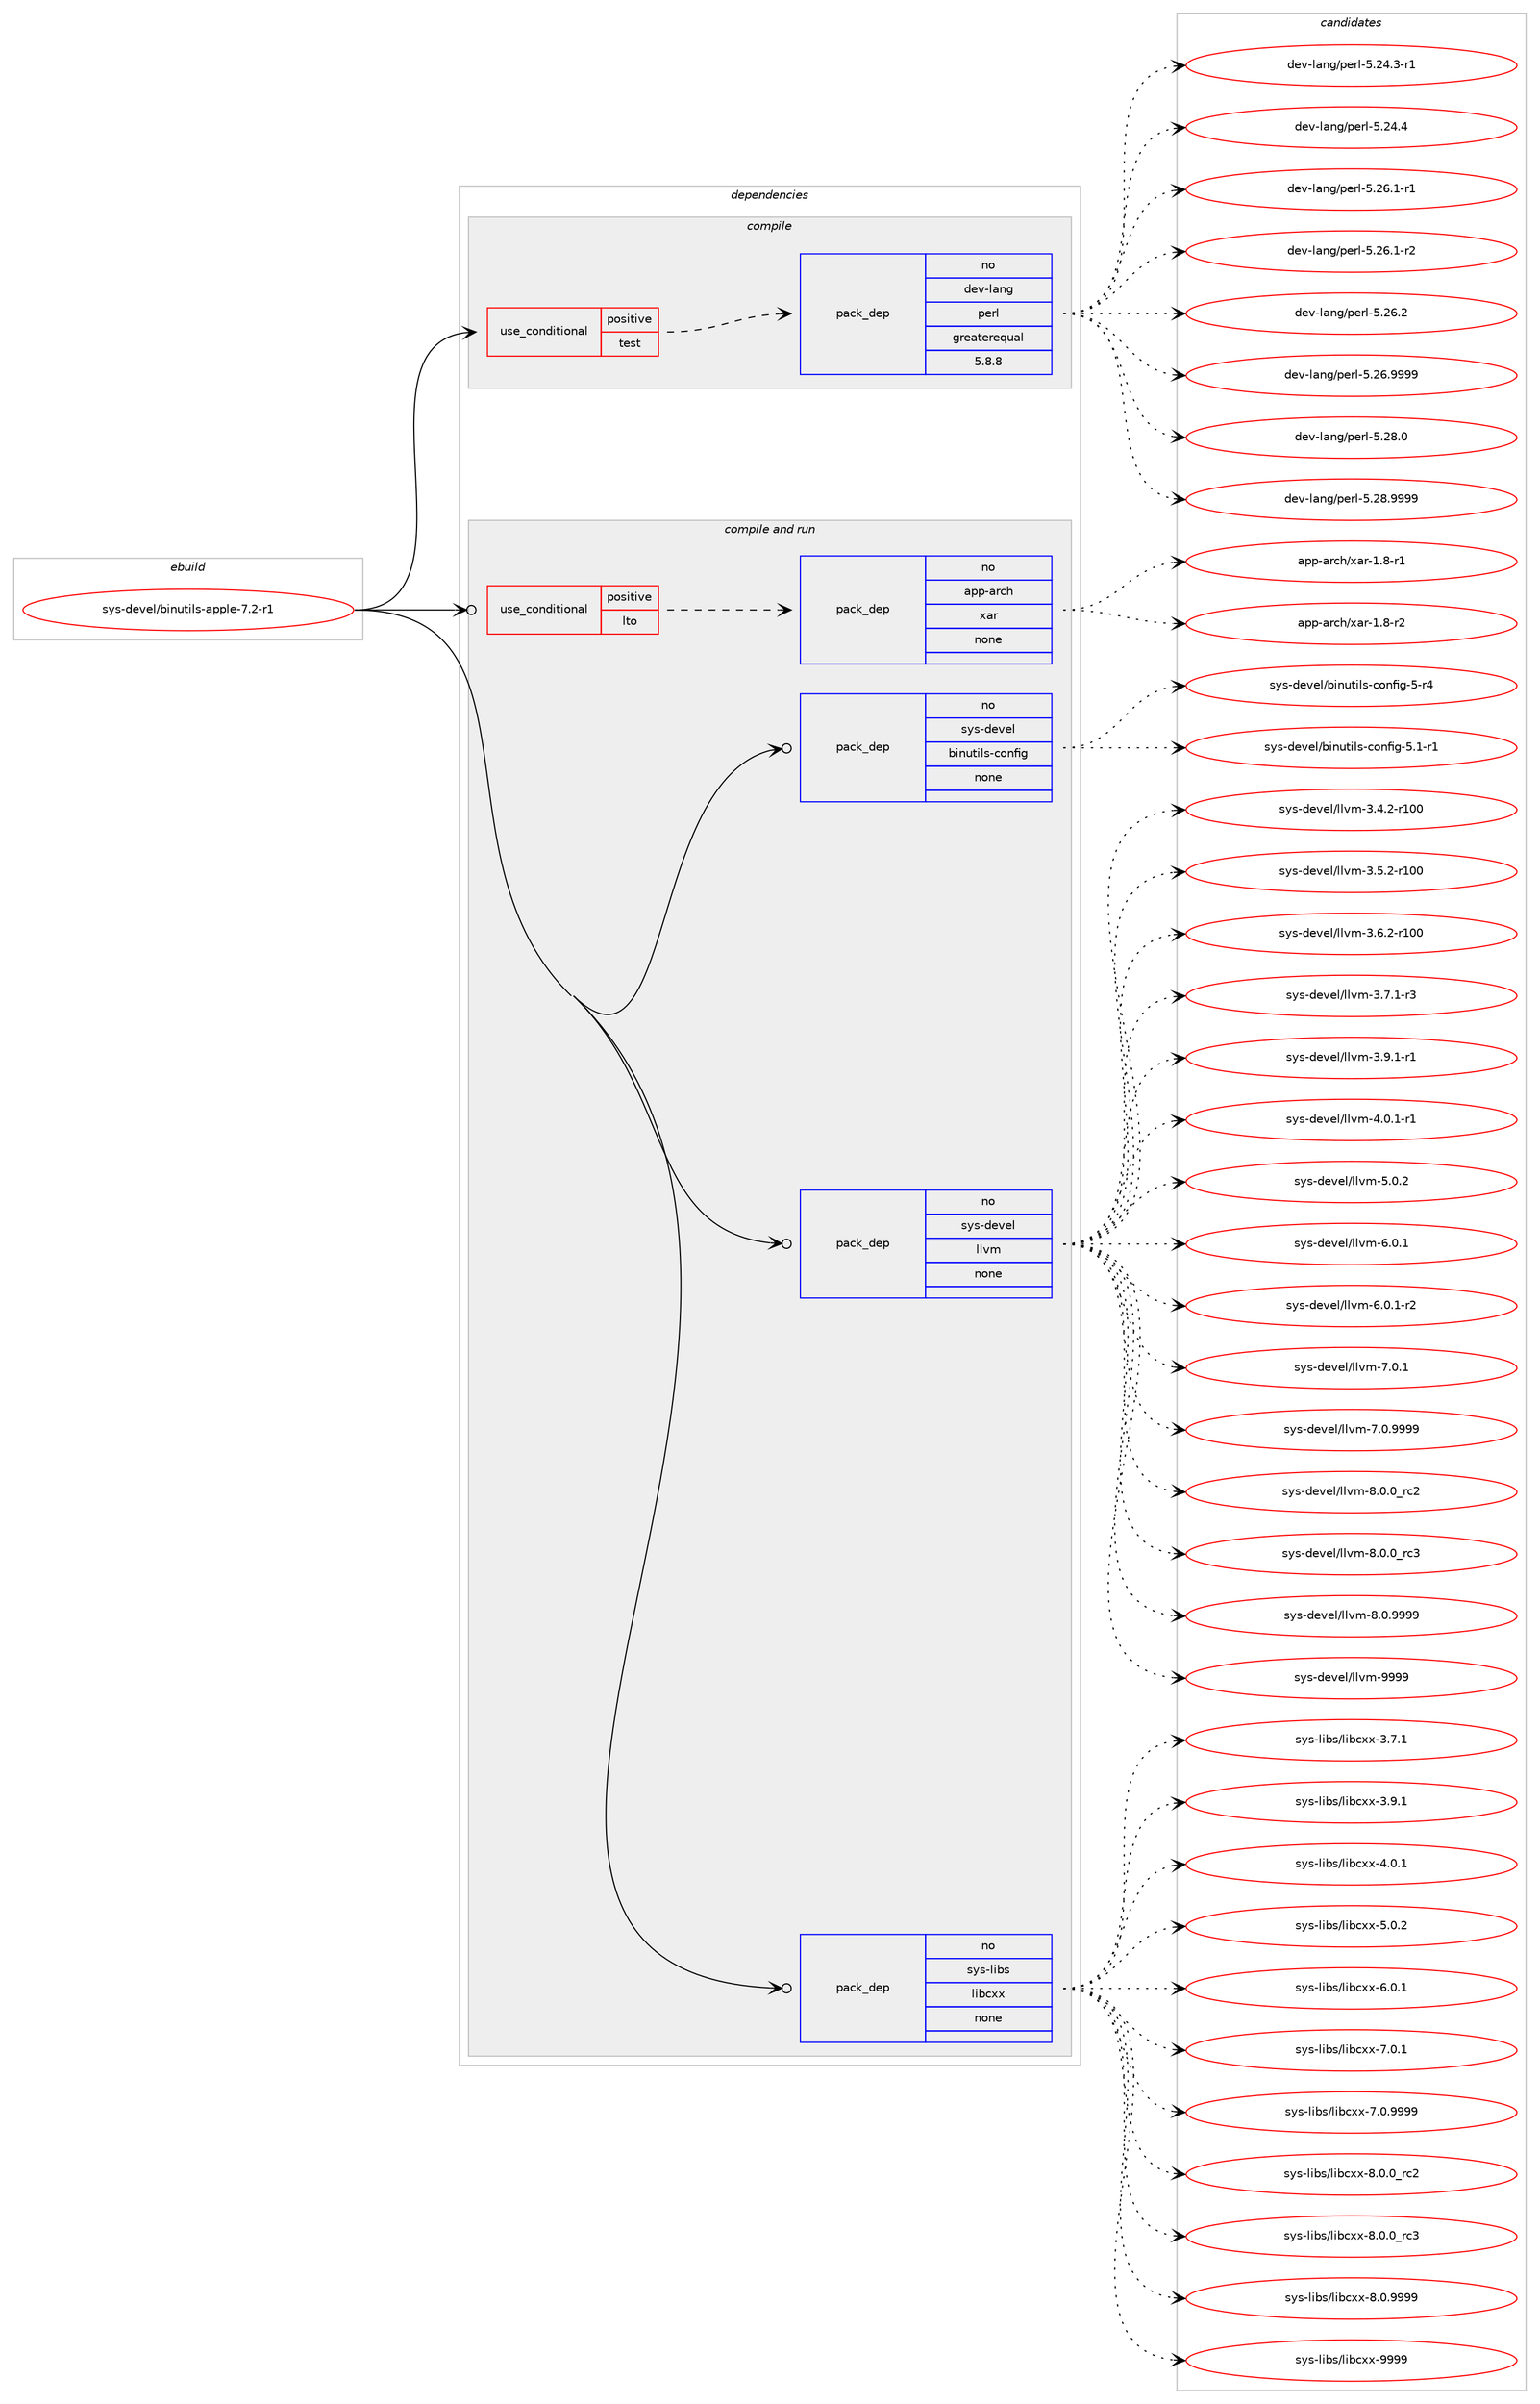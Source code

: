 digraph prolog {

# *************
# Graph options
# *************

newrank=true;
concentrate=true;
compound=true;
graph [rankdir=LR,fontname=Helvetica,fontsize=10,ranksep=1.5];#, ranksep=2.5, nodesep=0.2];
edge  [arrowhead=vee];
node  [fontname=Helvetica,fontsize=10];

# **********
# The ebuild
# **********

subgraph cluster_leftcol {
color=gray;
rank=same;
label=<<i>ebuild</i>>;
id [label="sys-devel/binutils-apple-7.2-r1", color=red, width=4, href="../sys-devel/binutils-apple-7.2-r1.svg"];
}

# ****************
# The dependencies
# ****************

subgraph cluster_midcol {
color=gray;
label=<<i>dependencies</i>>;
subgraph cluster_compile {
fillcolor="#eeeeee";
style=filled;
label=<<i>compile</i>>;
subgraph cond459336 {
dependency1726582 [label=<<TABLE BORDER="0" CELLBORDER="1" CELLSPACING="0" CELLPADDING="4"><TR><TD ROWSPAN="3" CELLPADDING="10">use_conditional</TD></TR><TR><TD>positive</TD></TR><TR><TD>test</TD></TR></TABLE>>, shape=none, color=red];
subgraph pack1238949 {
dependency1726583 [label=<<TABLE BORDER="0" CELLBORDER="1" CELLSPACING="0" CELLPADDING="4" WIDTH="220"><TR><TD ROWSPAN="6" CELLPADDING="30">pack_dep</TD></TR><TR><TD WIDTH="110">no</TD></TR><TR><TD>dev-lang</TD></TR><TR><TD>perl</TD></TR><TR><TD>greaterequal</TD></TR><TR><TD>5.8.8</TD></TR></TABLE>>, shape=none, color=blue];
}
dependency1726582:e -> dependency1726583:w [weight=20,style="dashed",arrowhead="vee"];
}
id:e -> dependency1726582:w [weight=20,style="solid",arrowhead="vee"];
}
subgraph cluster_compileandrun {
fillcolor="#eeeeee";
style=filled;
label=<<i>compile and run</i>>;
subgraph cond459337 {
dependency1726584 [label=<<TABLE BORDER="0" CELLBORDER="1" CELLSPACING="0" CELLPADDING="4"><TR><TD ROWSPAN="3" CELLPADDING="10">use_conditional</TD></TR><TR><TD>positive</TD></TR><TR><TD>lto</TD></TR></TABLE>>, shape=none, color=red];
subgraph pack1238950 {
dependency1726585 [label=<<TABLE BORDER="0" CELLBORDER="1" CELLSPACING="0" CELLPADDING="4" WIDTH="220"><TR><TD ROWSPAN="6" CELLPADDING="30">pack_dep</TD></TR><TR><TD WIDTH="110">no</TD></TR><TR><TD>app-arch</TD></TR><TR><TD>xar</TD></TR><TR><TD>none</TD></TR><TR><TD></TD></TR></TABLE>>, shape=none, color=blue];
}
dependency1726584:e -> dependency1726585:w [weight=20,style="dashed",arrowhead="vee"];
}
id:e -> dependency1726584:w [weight=20,style="solid",arrowhead="odotvee"];
subgraph pack1238951 {
dependency1726586 [label=<<TABLE BORDER="0" CELLBORDER="1" CELLSPACING="0" CELLPADDING="4" WIDTH="220"><TR><TD ROWSPAN="6" CELLPADDING="30">pack_dep</TD></TR><TR><TD WIDTH="110">no</TD></TR><TR><TD>sys-devel</TD></TR><TR><TD>binutils-config</TD></TR><TR><TD>none</TD></TR><TR><TD></TD></TR></TABLE>>, shape=none, color=blue];
}
id:e -> dependency1726586:w [weight=20,style="solid",arrowhead="odotvee"];
subgraph pack1238952 {
dependency1726587 [label=<<TABLE BORDER="0" CELLBORDER="1" CELLSPACING="0" CELLPADDING="4" WIDTH="220"><TR><TD ROWSPAN="6" CELLPADDING="30">pack_dep</TD></TR><TR><TD WIDTH="110">no</TD></TR><TR><TD>sys-devel</TD></TR><TR><TD>llvm</TD></TR><TR><TD>none</TD></TR><TR><TD></TD></TR></TABLE>>, shape=none, color=blue];
}
id:e -> dependency1726587:w [weight=20,style="solid",arrowhead="odotvee"];
subgraph pack1238953 {
dependency1726588 [label=<<TABLE BORDER="0" CELLBORDER="1" CELLSPACING="0" CELLPADDING="4" WIDTH="220"><TR><TD ROWSPAN="6" CELLPADDING="30">pack_dep</TD></TR><TR><TD WIDTH="110">no</TD></TR><TR><TD>sys-libs</TD></TR><TR><TD>libcxx</TD></TR><TR><TD>none</TD></TR><TR><TD></TD></TR></TABLE>>, shape=none, color=blue];
}
id:e -> dependency1726588:w [weight=20,style="solid",arrowhead="odotvee"];
}
subgraph cluster_run {
fillcolor="#eeeeee";
style=filled;
label=<<i>run</i>>;
}
}

# **************
# The candidates
# **************

subgraph cluster_choices {
rank=same;
color=gray;
label=<<i>candidates</i>>;

subgraph choice1238949 {
color=black;
nodesep=1;
choice100101118451089711010347112101114108455346505246514511449 [label="dev-lang/perl-5.24.3-r1", color=red, width=4,href="../dev-lang/perl-5.24.3-r1.svg"];
choice10010111845108971101034711210111410845534650524652 [label="dev-lang/perl-5.24.4", color=red, width=4,href="../dev-lang/perl-5.24.4.svg"];
choice100101118451089711010347112101114108455346505446494511449 [label="dev-lang/perl-5.26.1-r1", color=red, width=4,href="../dev-lang/perl-5.26.1-r1.svg"];
choice100101118451089711010347112101114108455346505446494511450 [label="dev-lang/perl-5.26.1-r2", color=red, width=4,href="../dev-lang/perl-5.26.1-r2.svg"];
choice10010111845108971101034711210111410845534650544650 [label="dev-lang/perl-5.26.2", color=red, width=4,href="../dev-lang/perl-5.26.2.svg"];
choice10010111845108971101034711210111410845534650544657575757 [label="dev-lang/perl-5.26.9999", color=red, width=4,href="../dev-lang/perl-5.26.9999.svg"];
choice10010111845108971101034711210111410845534650564648 [label="dev-lang/perl-5.28.0", color=red, width=4,href="../dev-lang/perl-5.28.0.svg"];
choice10010111845108971101034711210111410845534650564657575757 [label="dev-lang/perl-5.28.9999", color=red, width=4,href="../dev-lang/perl-5.28.9999.svg"];
dependency1726583:e -> choice100101118451089711010347112101114108455346505246514511449:w [style=dotted,weight="100"];
dependency1726583:e -> choice10010111845108971101034711210111410845534650524652:w [style=dotted,weight="100"];
dependency1726583:e -> choice100101118451089711010347112101114108455346505446494511449:w [style=dotted,weight="100"];
dependency1726583:e -> choice100101118451089711010347112101114108455346505446494511450:w [style=dotted,weight="100"];
dependency1726583:e -> choice10010111845108971101034711210111410845534650544650:w [style=dotted,weight="100"];
dependency1726583:e -> choice10010111845108971101034711210111410845534650544657575757:w [style=dotted,weight="100"];
dependency1726583:e -> choice10010111845108971101034711210111410845534650564648:w [style=dotted,weight="100"];
dependency1726583:e -> choice10010111845108971101034711210111410845534650564657575757:w [style=dotted,weight="100"];
}
subgraph choice1238950 {
color=black;
nodesep=1;
choice971121124597114991044712097114454946564511449 [label="app-arch/xar-1.8-r1", color=red, width=4,href="../app-arch/xar-1.8-r1.svg"];
choice971121124597114991044712097114454946564511450 [label="app-arch/xar-1.8-r2", color=red, width=4,href="../app-arch/xar-1.8-r2.svg"];
dependency1726585:e -> choice971121124597114991044712097114454946564511449:w [style=dotted,weight="100"];
dependency1726585:e -> choice971121124597114991044712097114454946564511450:w [style=dotted,weight="100"];
}
subgraph choice1238951 {
color=black;
nodesep=1;
choice115121115451001011181011084798105110117116105108115459911111010210510345534511452 [label="sys-devel/binutils-config-5-r4", color=red, width=4,href="../sys-devel/binutils-config-5-r4.svg"];
choice1151211154510010111810110847981051101171161051081154599111110102105103455346494511449 [label="sys-devel/binutils-config-5.1-r1", color=red, width=4,href="../sys-devel/binutils-config-5.1-r1.svg"];
dependency1726586:e -> choice115121115451001011181011084798105110117116105108115459911111010210510345534511452:w [style=dotted,weight="100"];
dependency1726586:e -> choice1151211154510010111810110847981051101171161051081154599111110102105103455346494511449:w [style=dotted,weight="100"];
}
subgraph choice1238952 {
color=black;
nodesep=1;
choice115121115451001011181011084710810811810945514652465045114494848 [label="sys-devel/llvm-3.4.2-r100", color=red, width=4,href="../sys-devel/llvm-3.4.2-r100.svg"];
choice115121115451001011181011084710810811810945514653465045114494848 [label="sys-devel/llvm-3.5.2-r100", color=red, width=4,href="../sys-devel/llvm-3.5.2-r100.svg"];
choice115121115451001011181011084710810811810945514654465045114494848 [label="sys-devel/llvm-3.6.2-r100", color=red, width=4,href="../sys-devel/llvm-3.6.2-r100.svg"];
choice11512111545100101118101108471081081181094551465546494511451 [label="sys-devel/llvm-3.7.1-r3", color=red, width=4,href="../sys-devel/llvm-3.7.1-r3.svg"];
choice11512111545100101118101108471081081181094551465746494511449 [label="sys-devel/llvm-3.9.1-r1", color=red, width=4,href="../sys-devel/llvm-3.9.1-r1.svg"];
choice11512111545100101118101108471081081181094552464846494511449 [label="sys-devel/llvm-4.0.1-r1", color=red, width=4,href="../sys-devel/llvm-4.0.1-r1.svg"];
choice1151211154510010111810110847108108118109455346484650 [label="sys-devel/llvm-5.0.2", color=red, width=4,href="../sys-devel/llvm-5.0.2.svg"];
choice1151211154510010111810110847108108118109455446484649 [label="sys-devel/llvm-6.0.1", color=red, width=4,href="../sys-devel/llvm-6.0.1.svg"];
choice11512111545100101118101108471081081181094554464846494511450 [label="sys-devel/llvm-6.0.1-r2", color=red, width=4,href="../sys-devel/llvm-6.0.1-r2.svg"];
choice1151211154510010111810110847108108118109455546484649 [label="sys-devel/llvm-7.0.1", color=red, width=4,href="../sys-devel/llvm-7.0.1.svg"];
choice1151211154510010111810110847108108118109455546484657575757 [label="sys-devel/llvm-7.0.9999", color=red, width=4,href="../sys-devel/llvm-7.0.9999.svg"];
choice1151211154510010111810110847108108118109455646484648951149950 [label="sys-devel/llvm-8.0.0_rc2", color=red, width=4,href="../sys-devel/llvm-8.0.0_rc2.svg"];
choice1151211154510010111810110847108108118109455646484648951149951 [label="sys-devel/llvm-8.0.0_rc3", color=red, width=4,href="../sys-devel/llvm-8.0.0_rc3.svg"];
choice1151211154510010111810110847108108118109455646484657575757 [label="sys-devel/llvm-8.0.9999", color=red, width=4,href="../sys-devel/llvm-8.0.9999.svg"];
choice11512111545100101118101108471081081181094557575757 [label="sys-devel/llvm-9999", color=red, width=4,href="../sys-devel/llvm-9999.svg"];
dependency1726587:e -> choice115121115451001011181011084710810811810945514652465045114494848:w [style=dotted,weight="100"];
dependency1726587:e -> choice115121115451001011181011084710810811810945514653465045114494848:w [style=dotted,weight="100"];
dependency1726587:e -> choice115121115451001011181011084710810811810945514654465045114494848:w [style=dotted,weight="100"];
dependency1726587:e -> choice11512111545100101118101108471081081181094551465546494511451:w [style=dotted,weight="100"];
dependency1726587:e -> choice11512111545100101118101108471081081181094551465746494511449:w [style=dotted,weight="100"];
dependency1726587:e -> choice11512111545100101118101108471081081181094552464846494511449:w [style=dotted,weight="100"];
dependency1726587:e -> choice1151211154510010111810110847108108118109455346484650:w [style=dotted,weight="100"];
dependency1726587:e -> choice1151211154510010111810110847108108118109455446484649:w [style=dotted,weight="100"];
dependency1726587:e -> choice11512111545100101118101108471081081181094554464846494511450:w [style=dotted,weight="100"];
dependency1726587:e -> choice1151211154510010111810110847108108118109455546484649:w [style=dotted,weight="100"];
dependency1726587:e -> choice1151211154510010111810110847108108118109455546484657575757:w [style=dotted,weight="100"];
dependency1726587:e -> choice1151211154510010111810110847108108118109455646484648951149950:w [style=dotted,weight="100"];
dependency1726587:e -> choice1151211154510010111810110847108108118109455646484648951149951:w [style=dotted,weight="100"];
dependency1726587:e -> choice1151211154510010111810110847108108118109455646484657575757:w [style=dotted,weight="100"];
dependency1726587:e -> choice11512111545100101118101108471081081181094557575757:w [style=dotted,weight="100"];
}
subgraph choice1238953 {
color=black;
nodesep=1;
choice1151211154510810598115471081059899120120455146554649 [label="sys-libs/libcxx-3.7.1", color=red, width=4,href="../sys-libs/libcxx-3.7.1.svg"];
choice1151211154510810598115471081059899120120455146574649 [label="sys-libs/libcxx-3.9.1", color=red, width=4,href="../sys-libs/libcxx-3.9.1.svg"];
choice1151211154510810598115471081059899120120455246484649 [label="sys-libs/libcxx-4.0.1", color=red, width=4,href="../sys-libs/libcxx-4.0.1.svg"];
choice1151211154510810598115471081059899120120455346484650 [label="sys-libs/libcxx-5.0.2", color=red, width=4,href="../sys-libs/libcxx-5.0.2.svg"];
choice1151211154510810598115471081059899120120455446484649 [label="sys-libs/libcxx-6.0.1", color=red, width=4,href="../sys-libs/libcxx-6.0.1.svg"];
choice1151211154510810598115471081059899120120455546484649 [label="sys-libs/libcxx-7.0.1", color=red, width=4,href="../sys-libs/libcxx-7.0.1.svg"];
choice1151211154510810598115471081059899120120455546484657575757 [label="sys-libs/libcxx-7.0.9999", color=red, width=4,href="../sys-libs/libcxx-7.0.9999.svg"];
choice1151211154510810598115471081059899120120455646484648951149950 [label="sys-libs/libcxx-8.0.0_rc2", color=red, width=4,href="../sys-libs/libcxx-8.0.0_rc2.svg"];
choice1151211154510810598115471081059899120120455646484648951149951 [label="sys-libs/libcxx-8.0.0_rc3", color=red, width=4,href="../sys-libs/libcxx-8.0.0_rc3.svg"];
choice1151211154510810598115471081059899120120455646484657575757 [label="sys-libs/libcxx-8.0.9999", color=red, width=4,href="../sys-libs/libcxx-8.0.9999.svg"];
choice11512111545108105981154710810598991201204557575757 [label="sys-libs/libcxx-9999", color=red, width=4,href="../sys-libs/libcxx-9999.svg"];
dependency1726588:e -> choice1151211154510810598115471081059899120120455146554649:w [style=dotted,weight="100"];
dependency1726588:e -> choice1151211154510810598115471081059899120120455146574649:w [style=dotted,weight="100"];
dependency1726588:e -> choice1151211154510810598115471081059899120120455246484649:w [style=dotted,weight="100"];
dependency1726588:e -> choice1151211154510810598115471081059899120120455346484650:w [style=dotted,weight="100"];
dependency1726588:e -> choice1151211154510810598115471081059899120120455446484649:w [style=dotted,weight="100"];
dependency1726588:e -> choice1151211154510810598115471081059899120120455546484649:w [style=dotted,weight="100"];
dependency1726588:e -> choice1151211154510810598115471081059899120120455546484657575757:w [style=dotted,weight="100"];
dependency1726588:e -> choice1151211154510810598115471081059899120120455646484648951149950:w [style=dotted,weight="100"];
dependency1726588:e -> choice1151211154510810598115471081059899120120455646484648951149951:w [style=dotted,weight="100"];
dependency1726588:e -> choice1151211154510810598115471081059899120120455646484657575757:w [style=dotted,weight="100"];
dependency1726588:e -> choice11512111545108105981154710810598991201204557575757:w [style=dotted,weight="100"];
}
}

}
